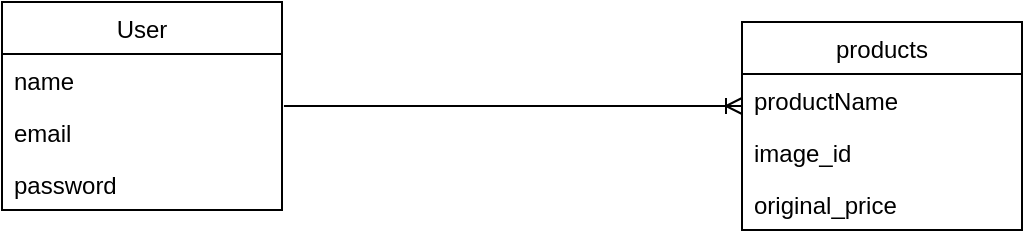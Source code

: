 <mxfile version="12.2.9" type="device" pages="1"><diagram id="mzWHYRaKPqODRquG0hzv" name="Page-1"><mxGraphModel dx="542" dy="796" grid="1" gridSize="10" guides="1" tooltips="1" connect="1" arrows="1" fold="1" page="1" pageScale="1" pageWidth="850" pageHeight="1100" math="0" shadow="0"><root><mxCell id="0"/><mxCell id="1" parent="0"/><mxCell id="dXcqdTaamikwTAekCpU5-1" value="products" style="swimlane;fontStyle=0;childLayout=stackLayout;horizontal=1;startSize=26;fillColor=none;horizontalStack=0;resizeParent=1;resizeParentMax=0;resizeLast=0;collapsible=1;marginBottom=0;" parent="1" vertex="1"><mxGeometry x="400" y="260" width="140" height="104" as="geometry"/></mxCell><mxCell id="dXcqdTaamikwTAekCpU5-2" value="productName" style="text;strokeColor=none;fillColor=none;align=left;verticalAlign=top;spacingLeft=4;spacingRight=4;overflow=hidden;rotatable=0;points=[[0,0.5],[1,0.5]];portConstraint=eastwest;" parent="dXcqdTaamikwTAekCpU5-1" vertex="1"><mxGeometry y="26" width="140" height="26" as="geometry"/></mxCell><mxCell id="dXcqdTaamikwTAekCpU5-3" value="image_id" style="text;strokeColor=none;fillColor=none;align=left;verticalAlign=top;spacingLeft=4;spacingRight=4;overflow=hidden;rotatable=0;points=[[0,0.5],[1,0.5]];portConstraint=eastwest;" parent="dXcqdTaamikwTAekCpU5-1" vertex="1"><mxGeometry y="52" width="140" height="26" as="geometry"/></mxCell><mxCell id="dXcqdTaamikwTAekCpU5-4" value="original_price" style="text;strokeColor=none;fillColor=none;align=left;verticalAlign=top;spacingLeft=4;spacingRight=4;overflow=hidden;rotatable=0;points=[[0,0.5],[1,0.5]];portConstraint=eastwest;" parent="dXcqdTaamikwTAekCpU5-1" vertex="1"><mxGeometry y="78" width="140" height="26" as="geometry"/></mxCell><mxCell id="xRE9dqCUjP2D6TnZN0mr-1" value="User" style="swimlane;fontStyle=0;childLayout=stackLayout;horizontal=1;startSize=26;fillColor=none;horizontalStack=0;resizeParent=1;resizeParentMax=0;resizeLast=0;collapsible=1;marginBottom=0;" parent="1" vertex="1"><mxGeometry x="30" y="250" width="140" height="104" as="geometry"/></mxCell><mxCell id="xRE9dqCUjP2D6TnZN0mr-2" value="name" style="text;strokeColor=none;fillColor=none;align=left;verticalAlign=top;spacingLeft=4;spacingRight=4;overflow=hidden;rotatable=0;points=[[0,0.5],[1,0.5]];portConstraint=eastwest;" parent="xRE9dqCUjP2D6TnZN0mr-1" vertex="1"><mxGeometry y="26" width="140" height="26" as="geometry"/></mxCell><mxCell id="xRE9dqCUjP2D6TnZN0mr-3" value="email" style="text;strokeColor=none;fillColor=none;align=left;verticalAlign=top;spacingLeft=4;spacingRight=4;overflow=hidden;rotatable=0;points=[[0,0.5],[1,0.5]];portConstraint=eastwest;" parent="xRE9dqCUjP2D6TnZN0mr-1" vertex="1"><mxGeometry y="52" width="140" height="26" as="geometry"/></mxCell><mxCell id="xRE9dqCUjP2D6TnZN0mr-4" value="password" style="text;strokeColor=none;fillColor=none;align=left;verticalAlign=top;spacingLeft=4;spacingRight=4;overflow=hidden;rotatable=0;points=[[0,0.5],[1,0.5]];portConstraint=eastwest;" parent="xRE9dqCUjP2D6TnZN0mr-1" vertex="1"><mxGeometry y="78" width="140" height="26" as="geometry"/></mxCell><mxCell id="xRE9dqCUjP2D6TnZN0mr-10" value="" style="edgeStyle=entityRelationEdgeStyle;fontSize=12;html=1;endArrow=ERoneToMany;exitX=1.007;exitY=0;exitDx=0;exitDy=0;exitPerimeter=0;" parent="1" source="xRE9dqCUjP2D6TnZN0mr-3" edge="1"><mxGeometry width="100" height="100" relative="1" as="geometry"><mxPoint x="310" y="392" as="sourcePoint"/><mxPoint x="400" y="302" as="targetPoint"/></mxGeometry></mxCell></root></mxGraphModel></diagram></mxfile>